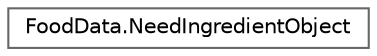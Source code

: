 digraph "クラス階層図"
{
 // LATEX_PDF_SIZE
  bgcolor="transparent";
  edge [fontname=Helvetica,fontsize=10,labelfontname=Helvetica,labelfontsize=10];
  node [fontname=Helvetica,fontsize=10,shape=box,height=0.2,width=0.4];
  rankdir="LR";
  Node0 [id="Node000000",label="FoodData.NeedIngredientObject",height=0.2,width=0.4,color="grey40", fillcolor="white", style="filled",URL="$class_food_data_1_1_need_ingredient_object.html",tooltip=" "];
}
